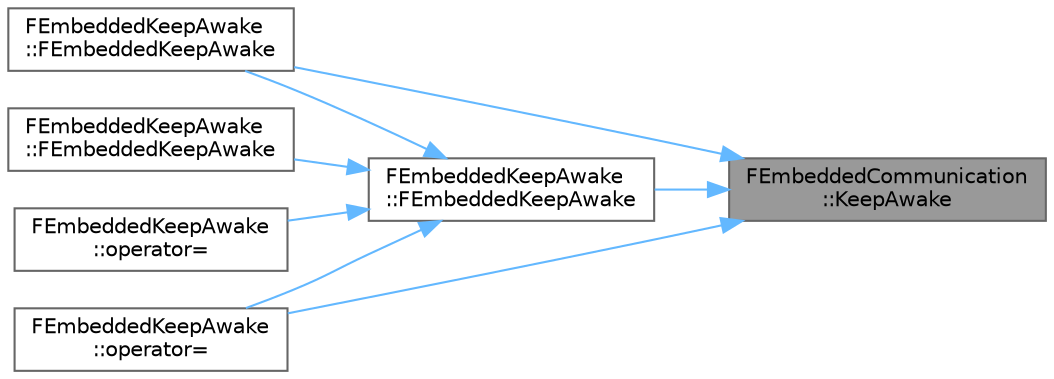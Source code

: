 digraph "FEmbeddedCommunication::KeepAwake"
{
 // INTERACTIVE_SVG=YES
 // LATEX_PDF_SIZE
  bgcolor="transparent";
  edge [fontname=Helvetica,fontsize=10,labelfontname=Helvetica,labelfontsize=10];
  node [fontname=Helvetica,fontsize=10,shape=box,height=0.2,width=0.4];
  rankdir="RL";
  Node1 [id="Node000001",label="FEmbeddedCommunication\l::KeepAwake",height=0.2,width=0.4,color="gray40", fillcolor="grey60", style="filled", fontcolor="black",tooltip=" "];
  Node1 -> Node2 [id="edge1_Node000001_Node000002",dir="back",color="steelblue1",style="solid",tooltip=" "];
  Node2 [id="Node000002",label="FEmbeddedKeepAwake\l::FEmbeddedKeepAwake",height=0.2,width=0.4,color="grey40", fillcolor="white", style="filled",URL="$dd/dac/classFEmbeddedKeepAwake.html#a784d612406aa6678ff59f54ef914ee38",tooltip=" "];
  Node1 -> Node3 [id="edge2_Node000001_Node000003",dir="back",color="steelblue1",style="solid",tooltip=" "];
  Node3 [id="Node000003",label="FEmbeddedKeepAwake\l::FEmbeddedKeepAwake",height=0.2,width=0.4,color="grey40", fillcolor="white", style="filled",URL="$dd/dac/classFEmbeddedKeepAwake.html#aec5b20a8061ca171acea2fce6348bbcf",tooltip=" "];
  Node3 -> Node2 [id="edge3_Node000003_Node000002",dir="back",color="steelblue1",style="solid",tooltip=" "];
  Node3 -> Node4 [id="edge4_Node000003_Node000004",dir="back",color="steelblue1",style="solid",tooltip=" "];
  Node4 [id="Node000004",label="FEmbeddedKeepAwake\l::FEmbeddedKeepAwake",height=0.2,width=0.4,color="grey40", fillcolor="white", style="filled",URL="$dd/dac/classFEmbeddedKeepAwake.html#a0341bb2a8f5570b814daddbf5b627af0",tooltip=" "];
  Node3 -> Node5 [id="edge5_Node000003_Node000005",dir="back",color="steelblue1",style="solid",tooltip=" "];
  Node5 [id="Node000005",label="FEmbeddedKeepAwake\l::operator=",height=0.2,width=0.4,color="grey40", fillcolor="white", style="filled",URL="$dd/dac/classFEmbeddedKeepAwake.html#a15ef1f678a1d65eaa9660173286ef9f4",tooltip=" "];
  Node3 -> Node6 [id="edge6_Node000003_Node000006",dir="back",color="steelblue1",style="solid",tooltip=" "];
  Node6 [id="Node000006",label="FEmbeddedKeepAwake\l::operator=",height=0.2,width=0.4,color="grey40", fillcolor="white", style="filled",URL="$dd/dac/classFEmbeddedKeepAwake.html#a10994a165de9ff6883ce9943ab985a17",tooltip=" "];
  Node1 -> Node5 [id="edge7_Node000001_Node000005",dir="back",color="steelblue1",style="solid",tooltip=" "];
}
